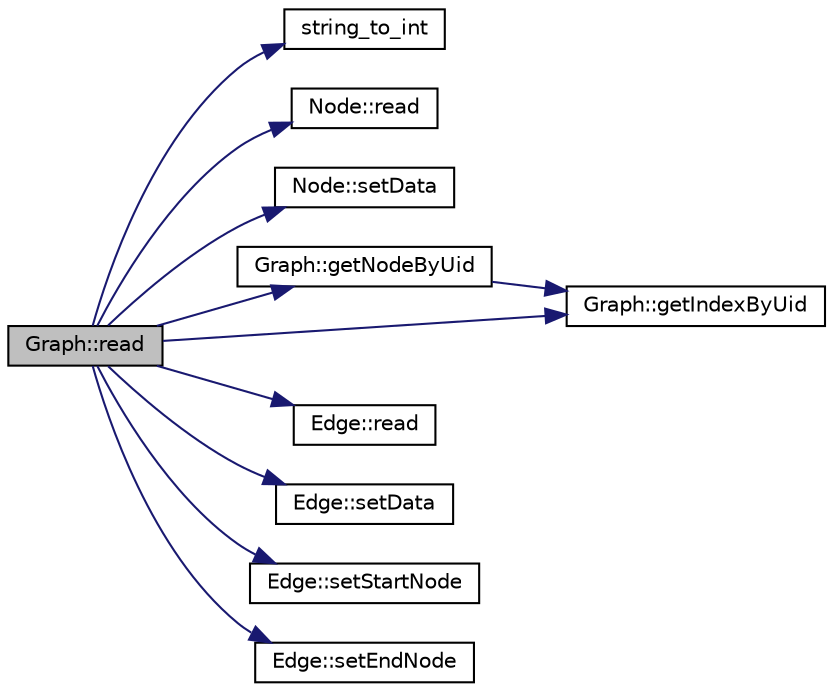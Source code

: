 digraph "Graph::read"
{
  edge [fontname="Helvetica",fontsize="10",labelfontname="Helvetica",labelfontsize="10"];
  node [fontname="Helvetica",fontsize="10",shape=record];
  rankdir="LR";
  Node38 [label="Graph::read",height=0.2,width=0.4,color="black", fillcolor="grey75", style="filled", fontcolor="black"];
  Node38 -> Node39 [color="midnightblue",fontsize="10",style="solid",fontname="Helvetica"];
  Node39 [label="string_to_int",height=0.2,width=0.4,color="black", fillcolor="white", style="filled",URL="$utils_8h.html#a85380a8d97c6de79cfabfad863d5f5ff"];
  Node38 -> Node40 [color="midnightblue",fontsize="10",style="solid",fontname="Helvetica"];
  Node40 [label="Node::read",height=0.2,width=0.4,color="black", fillcolor="white", style="filled",URL="$class_node.html#ac59311eb42715f4a1f04a225618cace8",tooltip="Node"];
  Node38 -> Node41 [color="midnightblue",fontsize="10",style="solid",fontname="Helvetica"];
  Node41 [label="Node::setData",height=0.2,width=0.4,color="black", fillcolor="white", style="filled",URL="$class_node.html#a07d96eb3ce03cacd2b5a2af10365bc37",tooltip="Setter Data. "];
  Node38 -> Node42 [color="midnightblue",fontsize="10",style="solid",fontname="Helvetica"];
  Node42 [label="Graph::getNodeByUid",height=0.2,width=0.4,color="black", fillcolor="white", style="filled",URL="$class_graph.html#aa9fa7bf3cf75a4239504607a442aebba",tooltip="getNodeByUid "];
  Node42 -> Node43 [color="midnightblue",fontsize="10",style="solid",fontname="Helvetica"];
  Node43 [label="Graph::getIndexByUid",height=0.2,width=0.4,color="black", fillcolor="white", style="filled",URL="$class_graph.html#a2d8d8d9edb8a496d5c252132cdbbbc08",tooltip="getIndexByUid "];
  Node38 -> Node44 [color="midnightblue",fontsize="10",style="solid",fontname="Helvetica"];
  Node44 [label="Edge::read",height=0.2,width=0.4,color="black", fillcolor="white", style="filled",URL="$class_edge.html#ab8dc776b635233160f040b8d3544f473",tooltip="Edge"];
  Node38 -> Node45 [color="midnightblue",fontsize="10",style="solid",fontname="Helvetica"];
  Node45 [label="Edge::setData",height=0.2,width=0.4,color="black", fillcolor="white", style="filled",URL="$class_edge.html#a303fc7842a64e2ed4d583ea7cc273a51",tooltip="Setter Data. "];
  Node38 -> Node46 [color="midnightblue",fontsize="10",style="solid",fontname="Helvetica"];
  Node46 [label="Edge::setStartNode",height=0.2,width=0.4,color="black", fillcolor="white", style="filled",URL="$class_edge.html#a4a63f185bbe9f712381da62cdc3e33cc",tooltip="Setter Start Node. "];
  Node38 -> Node47 [color="midnightblue",fontsize="10",style="solid",fontname="Helvetica"];
  Node47 [label="Edge::setEndNode",height=0.2,width=0.4,color="black", fillcolor="white", style="filled",URL="$class_edge.html#a5d73c839006c47140491c76dcca2739e",tooltip="Setter End Node. "];
  Node38 -> Node43 [color="midnightblue",fontsize="10",style="solid",fontname="Helvetica"];
}
